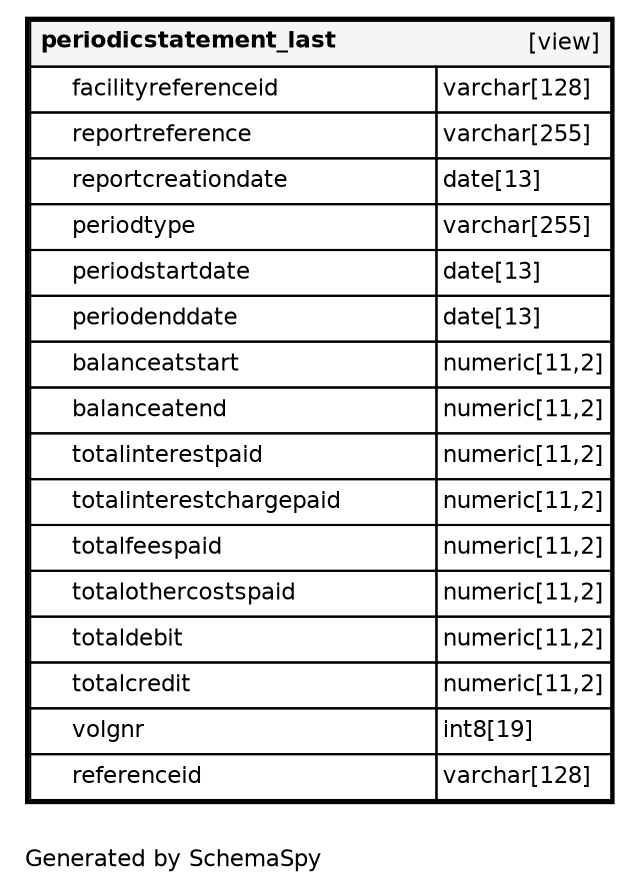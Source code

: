 digraph "oneDegreeRelationshipsDiagram" {
  graph [    rankdir="RL"    bgcolor="#ffffff"    label="\nGenerated by SchemaSpy"    labeljust="l"    nodesep="0.18"    ranksep="0.46"    fontname="Helvetica"    fontsize="11"    packmode="graph"  ];  node [    fontname="Helvetica"    fontsize="11"    shape="plaintext"  ];  edge [    arrowsize="0.8"  ];
  "periodicstatement_last" [
   label=<
    <TABLE BORDER="2" CELLBORDER="1" CELLSPACING="0" BGCOLOR="#ffffff">
      <TR><TD COLSPAN="4"  BGCOLOR="#f5f5f5"><TABLE BORDER="0" CELLSPACING="0"><TR><TD ALIGN="LEFT" FIXEDSIZE="TRUE" WIDTH="168" HEIGHT="16"><B>periodicstatement_last</B></TD><TD ALIGN="RIGHT">[view]</TD></TR></TABLE></TD></TR>
      <TR><TD PORT="facilityreferenceid" COLSPAN="2" ALIGN="LEFT"><TABLE BORDER="0" CELLSPACING="0" ALIGN="LEFT"><TR ALIGN="LEFT"><TD ALIGN="LEFT" FIXEDSIZE="TRUE" WIDTH="15" HEIGHT="16"></TD><TD ALIGN="LEFT" FIXEDSIZE="TRUE" WIDTH="174" HEIGHT="16">facilityreferenceid</TD></TR></TABLE></TD><TD PORT="facilityreferenceid.type" ALIGN="LEFT">varchar[128]</TD></TR>
      <TR><TD PORT="reportreference" COLSPAN="2" ALIGN="LEFT"><TABLE BORDER="0" CELLSPACING="0" ALIGN="LEFT"><TR ALIGN="LEFT"><TD ALIGN="LEFT" FIXEDSIZE="TRUE" WIDTH="15" HEIGHT="16"></TD><TD ALIGN="LEFT" FIXEDSIZE="TRUE" WIDTH="174" HEIGHT="16">reportreference</TD></TR></TABLE></TD><TD PORT="reportreference.type" ALIGN="LEFT">varchar[255]</TD></TR>
      <TR><TD PORT="reportcreationdate" COLSPAN="2" ALIGN="LEFT"><TABLE BORDER="0" CELLSPACING="0" ALIGN="LEFT"><TR ALIGN="LEFT"><TD ALIGN="LEFT" FIXEDSIZE="TRUE" WIDTH="15" HEIGHT="16"></TD><TD ALIGN="LEFT" FIXEDSIZE="TRUE" WIDTH="174" HEIGHT="16">reportcreationdate</TD></TR></TABLE></TD><TD PORT="reportcreationdate.type" ALIGN="LEFT">date[13]</TD></TR>
      <TR><TD PORT="periodtype" COLSPAN="2" ALIGN="LEFT"><TABLE BORDER="0" CELLSPACING="0" ALIGN="LEFT"><TR ALIGN="LEFT"><TD ALIGN="LEFT" FIXEDSIZE="TRUE" WIDTH="15" HEIGHT="16"></TD><TD ALIGN="LEFT" FIXEDSIZE="TRUE" WIDTH="174" HEIGHT="16">periodtype</TD></TR></TABLE></TD><TD PORT="periodtype.type" ALIGN="LEFT">varchar[255]</TD></TR>
      <TR><TD PORT="periodstartdate" COLSPAN="2" ALIGN="LEFT"><TABLE BORDER="0" CELLSPACING="0" ALIGN="LEFT"><TR ALIGN="LEFT"><TD ALIGN="LEFT" FIXEDSIZE="TRUE" WIDTH="15" HEIGHT="16"></TD><TD ALIGN="LEFT" FIXEDSIZE="TRUE" WIDTH="174" HEIGHT="16">periodstartdate</TD></TR></TABLE></TD><TD PORT="periodstartdate.type" ALIGN="LEFT">date[13]</TD></TR>
      <TR><TD PORT="periodenddate" COLSPAN="2" ALIGN="LEFT"><TABLE BORDER="0" CELLSPACING="0" ALIGN="LEFT"><TR ALIGN="LEFT"><TD ALIGN="LEFT" FIXEDSIZE="TRUE" WIDTH="15" HEIGHT="16"></TD><TD ALIGN="LEFT" FIXEDSIZE="TRUE" WIDTH="174" HEIGHT="16">periodenddate</TD></TR></TABLE></TD><TD PORT="periodenddate.type" ALIGN="LEFT">date[13]</TD></TR>
      <TR><TD PORT="balanceatstart" COLSPAN="2" ALIGN="LEFT"><TABLE BORDER="0" CELLSPACING="0" ALIGN="LEFT"><TR ALIGN="LEFT"><TD ALIGN="LEFT" FIXEDSIZE="TRUE" WIDTH="15" HEIGHT="16"></TD><TD ALIGN="LEFT" FIXEDSIZE="TRUE" WIDTH="174" HEIGHT="16">balanceatstart</TD></TR></TABLE></TD><TD PORT="balanceatstart.type" ALIGN="LEFT">numeric[11,2]</TD></TR>
      <TR><TD PORT="balanceatend" COLSPAN="2" ALIGN="LEFT"><TABLE BORDER="0" CELLSPACING="0" ALIGN="LEFT"><TR ALIGN="LEFT"><TD ALIGN="LEFT" FIXEDSIZE="TRUE" WIDTH="15" HEIGHT="16"></TD><TD ALIGN="LEFT" FIXEDSIZE="TRUE" WIDTH="174" HEIGHT="16">balanceatend</TD></TR></TABLE></TD><TD PORT="balanceatend.type" ALIGN="LEFT">numeric[11,2]</TD></TR>
      <TR><TD PORT="totalinterestpaid" COLSPAN="2" ALIGN="LEFT"><TABLE BORDER="0" CELLSPACING="0" ALIGN="LEFT"><TR ALIGN="LEFT"><TD ALIGN="LEFT" FIXEDSIZE="TRUE" WIDTH="15" HEIGHT="16"></TD><TD ALIGN="LEFT" FIXEDSIZE="TRUE" WIDTH="174" HEIGHT="16">totalinterestpaid</TD></TR></TABLE></TD><TD PORT="totalinterestpaid.type" ALIGN="LEFT">numeric[11,2]</TD></TR>
      <TR><TD PORT="totalinterestchargepaid" COLSPAN="2" ALIGN="LEFT"><TABLE BORDER="0" CELLSPACING="0" ALIGN="LEFT"><TR ALIGN="LEFT"><TD ALIGN="LEFT" FIXEDSIZE="TRUE" WIDTH="15" HEIGHT="16"></TD><TD ALIGN="LEFT" FIXEDSIZE="TRUE" WIDTH="174" HEIGHT="16">totalinterestchargepaid</TD></TR></TABLE></TD><TD PORT="totalinterestchargepaid.type" ALIGN="LEFT">numeric[11,2]</TD></TR>
      <TR><TD PORT="totalfeespaid" COLSPAN="2" ALIGN="LEFT"><TABLE BORDER="0" CELLSPACING="0" ALIGN="LEFT"><TR ALIGN="LEFT"><TD ALIGN="LEFT" FIXEDSIZE="TRUE" WIDTH="15" HEIGHT="16"></TD><TD ALIGN="LEFT" FIXEDSIZE="TRUE" WIDTH="174" HEIGHT="16">totalfeespaid</TD></TR></TABLE></TD><TD PORT="totalfeespaid.type" ALIGN="LEFT">numeric[11,2]</TD></TR>
      <TR><TD PORT="totalothercostspaid" COLSPAN="2" ALIGN="LEFT"><TABLE BORDER="0" CELLSPACING="0" ALIGN="LEFT"><TR ALIGN="LEFT"><TD ALIGN="LEFT" FIXEDSIZE="TRUE" WIDTH="15" HEIGHT="16"></TD><TD ALIGN="LEFT" FIXEDSIZE="TRUE" WIDTH="174" HEIGHT="16">totalothercostspaid</TD></TR></TABLE></TD><TD PORT="totalothercostspaid.type" ALIGN="LEFT">numeric[11,2]</TD></TR>
      <TR><TD PORT="totaldebit" COLSPAN="2" ALIGN="LEFT"><TABLE BORDER="0" CELLSPACING="0" ALIGN="LEFT"><TR ALIGN="LEFT"><TD ALIGN="LEFT" FIXEDSIZE="TRUE" WIDTH="15" HEIGHT="16"></TD><TD ALIGN="LEFT" FIXEDSIZE="TRUE" WIDTH="174" HEIGHT="16">totaldebit</TD></TR></TABLE></TD><TD PORT="totaldebit.type" ALIGN="LEFT">numeric[11,2]</TD></TR>
      <TR><TD PORT="totalcredit" COLSPAN="2" ALIGN="LEFT"><TABLE BORDER="0" CELLSPACING="0" ALIGN="LEFT"><TR ALIGN="LEFT"><TD ALIGN="LEFT" FIXEDSIZE="TRUE" WIDTH="15" HEIGHT="16"></TD><TD ALIGN="LEFT" FIXEDSIZE="TRUE" WIDTH="174" HEIGHT="16">totalcredit</TD></TR></TABLE></TD><TD PORT="totalcredit.type" ALIGN="LEFT">numeric[11,2]</TD></TR>
      <TR><TD PORT="volgnr" COLSPAN="2" ALIGN="LEFT"><TABLE BORDER="0" CELLSPACING="0" ALIGN="LEFT"><TR ALIGN="LEFT"><TD ALIGN="LEFT" FIXEDSIZE="TRUE" WIDTH="15" HEIGHT="16"></TD><TD ALIGN="LEFT" FIXEDSIZE="TRUE" WIDTH="174" HEIGHT="16">volgnr</TD></TR></TABLE></TD><TD PORT="volgnr.type" ALIGN="LEFT">int8[19]</TD></TR>
      <TR><TD PORT="referenceid" COLSPAN="2" ALIGN="LEFT"><TABLE BORDER="0" CELLSPACING="0" ALIGN="LEFT"><TR ALIGN="LEFT"><TD ALIGN="LEFT" FIXEDSIZE="TRUE" WIDTH="15" HEIGHT="16"></TD><TD ALIGN="LEFT" FIXEDSIZE="TRUE" WIDTH="174" HEIGHT="16">referenceid</TD></TR></TABLE></TD><TD PORT="referenceid.type" ALIGN="LEFT">varchar[128]</TD></TR>
    </TABLE>>
    URL="periodicstatement_last.html"
    target="_top"
    tooltip="periodicstatement_last"
  ];
}
